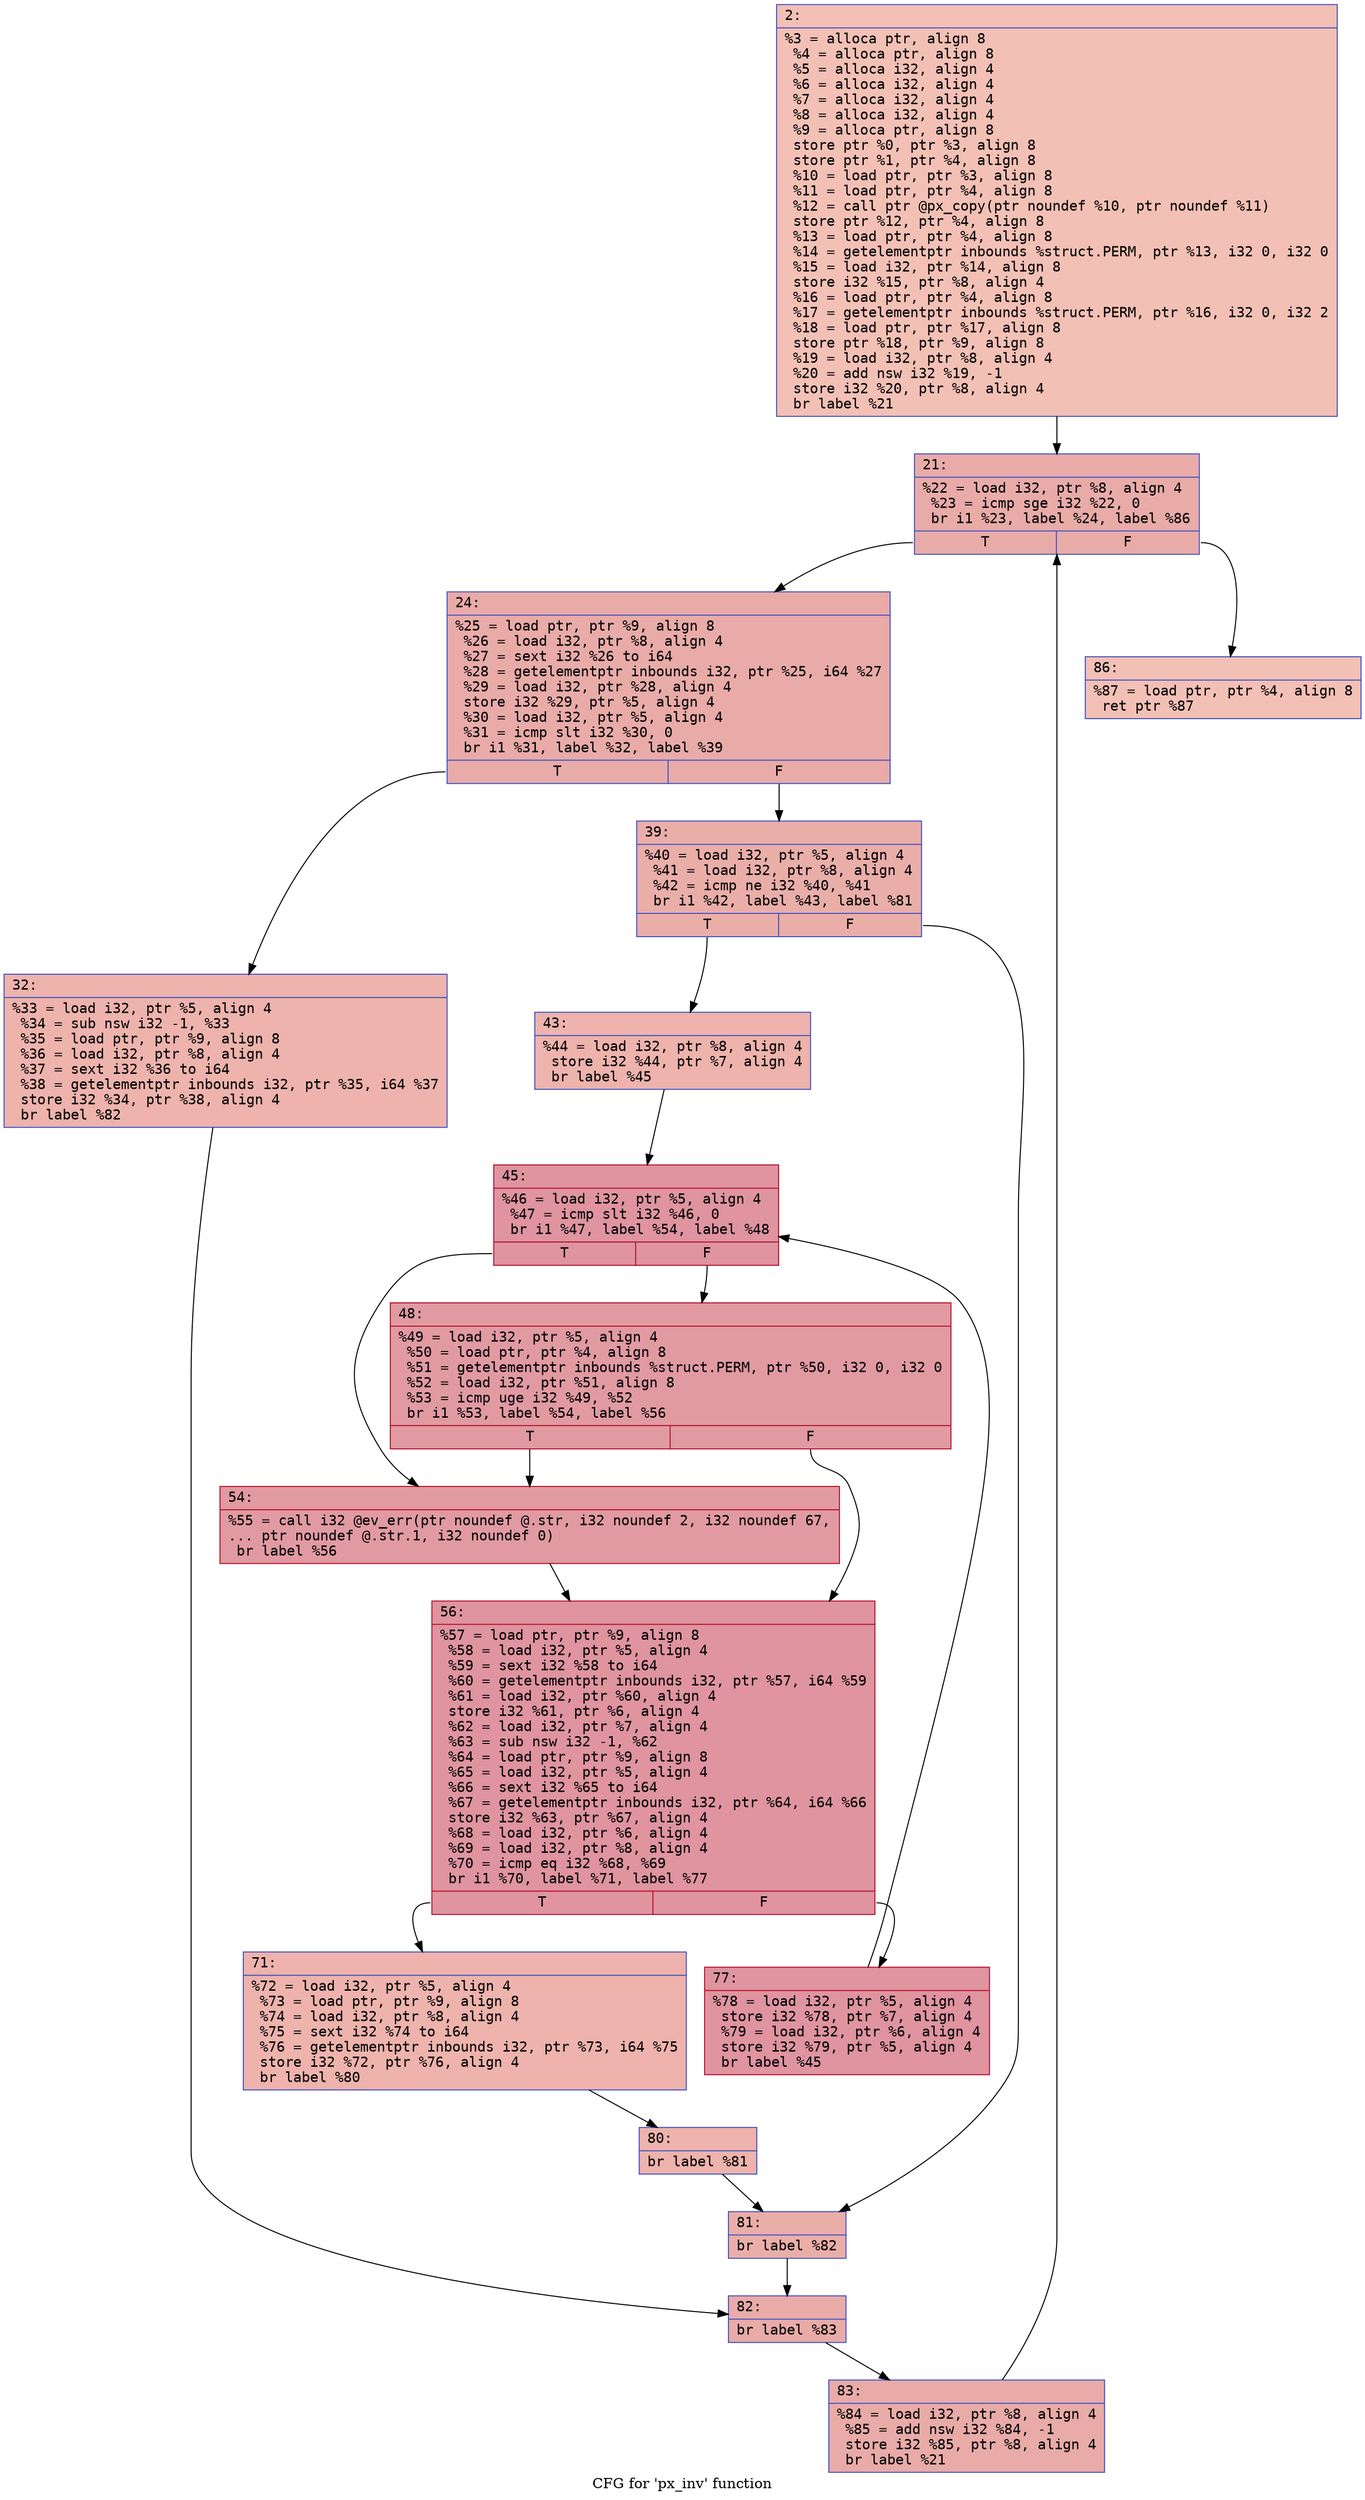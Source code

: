 digraph "CFG for 'px_inv' function" {
	label="CFG for 'px_inv' function";

	Node0x6000018ce080 [shape=record,color="#3d50c3ff", style=filled, fillcolor="#e5705870" fontname="Courier",label="{2:\l|  %3 = alloca ptr, align 8\l  %4 = alloca ptr, align 8\l  %5 = alloca i32, align 4\l  %6 = alloca i32, align 4\l  %7 = alloca i32, align 4\l  %8 = alloca i32, align 4\l  %9 = alloca ptr, align 8\l  store ptr %0, ptr %3, align 8\l  store ptr %1, ptr %4, align 8\l  %10 = load ptr, ptr %3, align 8\l  %11 = load ptr, ptr %4, align 8\l  %12 = call ptr @px_copy(ptr noundef %10, ptr noundef %11)\l  store ptr %12, ptr %4, align 8\l  %13 = load ptr, ptr %4, align 8\l  %14 = getelementptr inbounds %struct.PERM, ptr %13, i32 0, i32 0\l  %15 = load i32, ptr %14, align 8\l  store i32 %15, ptr %8, align 4\l  %16 = load ptr, ptr %4, align 8\l  %17 = getelementptr inbounds %struct.PERM, ptr %16, i32 0, i32 2\l  %18 = load ptr, ptr %17, align 8\l  store ptr %18, ptr %9, align 8\l  %19 = load i32, ptr %8, align 4\l  %20 = add nsw i32 %19, -1\l  store i32 %20, ptr %8, align 4\l  br label %21\l}"];
	Node0x6000018ce080 -> Node0x6000018ce0d0[tooltip="2 -> 21\nProbability 100.00%" ];
	Node0x6000018ce0d0 [shape=record,color="#3d50c3ff", style=filled, fillcolor="#cc403a70" fontname="Courier",label="{21:\l|  %22 = load i32, ptr %8, align 4\l  %23 = icmp sge i32 %22, 0\l  br i1 %23, label %24, label %86\l|{<s0>T|<s1>F}}"];
	Node0x6000018ce0d0:s0 -> Node0x6000018ce120[tooltip="21 -> 24\nProbability 96.88%" ];
	Node0x6000018ce0d0:s1 -> Node0x6000018ce580[tooltip="21 -> 86\nProbability 3.12%" ];
	Node0x6000018ce120 [shape=record,color="#3d50c3ff", style=filled, fillcolor="#cc403a70" fontname="Courier",label="{24:\l|  %25 = load ptr, ptr %9, align 8\l  %26 = load i32, ptr %8, align 4\l  %27 = sext i32 %26 to i64\l  %28 = getelementptr inbounds i32, ptr %25, i64 %27\l  %29 = load i32, ptr %28, align 4\l  store i32 %29, ptr %5, align 4\l  %30 = load i32, ptr %5, align 4\l  %31 = icmp slt i32 %30, 0\l  br i1 %31, label %32, label %39\l|{<s0>T|<s1>F}}"];
	Node0x6000018ce120:s0 -> Node0x6000018ce170[tooltip="24 -> 32\nProbability 37.50%" ];
	Node0x6000018ce120:s1 -> Node0x6000018ce1c0[tooltip="24 -> 39\nProbability 62.50%" ];
	Node0x6000018ce170 [shape=record,color="#3d50c3ff", style=filled, fillcolor="#d6524470" fontname="Courier",label="{32:\l|  %33 = load i32, ptr %5, align 4\l  %34 = sub nsw i32 -1, %33\l  %35 = load ptr, ptr %9, align 8\l  %36 = load i32, ptr %8, align 4\l  %37 = sext i32 %36 to i64\l  %38 = getelementptr inbounds i32, ptr %35, i64 %37\l  store i32 %34, ptr %38, align 4\l  br label %82\l}"];
	Node0x6000018ce170 -> Node0x6000018ce4e0[tooltip="32 -> 82\nProbability 100.00%" ];
	Node0x6000018ce1c0 [shape=record,color="#3d50c3ff", style=filled, fillcolor="#d0473d70" fontname="Courier",label="{39:\l|  %40 = load i32, ptr %5, align 4\l  %41 = load i32, ptr %8, align 4\l  %42 = icmp ne i32 %40, %41\l  br i1 %42, label %43, label %81\l|{<s0>T|<s1>F}}"];
	Node0x6000018ce1c0:s0 -> Node0x6000018ce210[tooltip="39 -> 43\nProbability 50.00%" ];
	Node0x6000018ce1c0:s1 -> Node0x6000018ce490[tooltip="39 -> 81\nProbability 50.00%" ];
	Node0x6000018ce210 [shape=record,color="#3d50c3ff", style=filled, fillcolor="#d6524470" fontname="Courier",label="{43:\l|  %44 = load i32, ptr %8, align 4\l  store i32 %44, ptr %7, align 4\l  br label %45\l}"];
	Node0x6000018ce210 -> Node0x6000018ce260[tooltip="43 -> 45\nProbability 100.00%" ];
	Node0x6000018ce260 [shape=record,color="#b70d28ff", style=filled, fillcolor="#b70d2870" fontname="Courier",label="{45:\l|  %46 = load i32, ptr %5, align 4\l  %47 = icmp slt i32 %46, 0\l  br i1 %47, label %54, label %48\l|{<s0>T|<s1>F}}"];
	Node0x6000018ce260:s0 -> Node0x6000018ce300[tooltip="45 -> 54\nProbability 37.50%" ];
	Node0x6000018ce260:s1 -> Node0x6000018ce2b0[tooltip="45 -> 48\nProbability 62.50%" ];
	Node0x6000018ce2b0 [shape=record,color="#b70d28ff", style=filled, fillcolor="#bb1b2c70" fontname="Courier",label="{48:\l|  %49 = load i32, ptr %5, align 4\l  %50 = load ptr, ptr %4, align 8\l  %51 = getelementptr inbounds %struct.PERM, ptr %50, i32 0, i32 0\l  %52 = load i32, ptr %51, align 8\l  %53 = icmp uge i32 %49, %52\l  br i1 %53, label %54, label %56\l|{<s0>T|<s1>F}}"];
	Node0x6000018ce2b0:s0 -> Node0x6000018ce300[tooltip="48 -> 54\nProbability 50.00%" ];
	Node0x6000018ce2b0:s1 -> Node0x6000018ce350[tooltip="48 -> 56\nProbability 50.00%" ];
	Node0x6000018ce300 [shape=record,color="#b70d28ff", style=filled, fillcolor="#bb1b2c70" fontname="Courier",label="{54:\l|  %55 = call i32 @ev_err(ptr noundef @.str, i32 noundef 2, i32 noundef 67,\l... ptr noundef @.str.1, i32 noundef 0)\l  br label %56\l}"];
	Node0x6000018ce300 -> Node0x6000018ce350[tooltip="54 -> 56\nProbability 100.00%" ];
	Node0x6000018ce350 [shape=record,color="#b70d28ff", style=filled, fillcolor="#b70d2870" fontname="Courier",label="{56:\l|  %57 = load ptr, ptr %9, align 8\l  %58 = load i32, ptr %5, align 4\l  %59 = sext i32 %58 to i64\l  %60 = getelementptr inbounds i32, ptr %57, i64 %59\l  %61 = load i32, ptr %60, align 4\l  store i32 %61, ptr %6, align 4\l  %62 = load i32, ptr %7, align 4\l  %63 = sub nsw i32 -1, %62\l  %64 = load ptr, ptr %9, align 8\l  %65 = load i32, ptr %5, align 4\l  %66 = sext i32 %65 to i64\l  %67 = getelementptr inbounds i32, ptr %64, i64 %66\l  store i32 %63, ptr %67, align 4\l  %68 = load i32, ptr %6, align 4\l  %69 = load i32, ptr %8, align 4\l  %70 = icmp eq i32 %68, %69\l  br i1 %70, label %71, label %77\l|{<s0>T|<s1>F}}"];
	Node0x6000018ce350:s0 -> Node0x6000018ce3a0[tooltip="56 -> 71\nProbability 3.12%" ];
	Node0x6000018ce350:s1 -> Node0x6000018ce3f0[tooltip="56 -> 77\nProbability 96.88%" ];
	Node0x6000018ce3a0 [shape=record,color="#3d50c3ff", style=filled, fillcolor="#d6524470" fontname="Courier",label="{71:\l|  %72 = load i32, ptr %5, align 4\l  %73 = load ptr, ptr %9, align 8\l  %74 = load i32, ptr %8, align 4\l  %75 = sext i32 %74 to i64\l  %76 = getelementptr inbounds i32, ptr %73, i64 %75\l  store i32 %72, ptr %76, align 4\l  br label %80\l}"];
	Node0x6000018ce3a0 -> Node0x6000018ce440[tooltip="71 -> 80\nProbability 100.00%" ];
	Node0x6000018ce3f0 [shape=record,color="#b70d28ff", style=filled, fillcolor="#b70d2870" fontname="Courier",label="{77:\l|  %78 = load i32, ptr %5, align 4\l  store i32 %78, ptr %7, align 4\l  %79 = load i32, ptr %6, align 4\l  store i32 %79, ptr %5, align 4\l  br label %45\l}"];
	Node0x6000018ce3f0 -> Node0x6000018ce260[tooltip="77 -> 45\nProbability 100.00%" ];
	Node0x6000018ce440 [shape=record,color="#3d50c3ff", style=filled, fillcolor="#d6524470" fontname="Courier",label="{80:\l|  br label %81\l}"];
	Node0x6000018ce440 -> Node0x6000018ce490[tooltip="80 -> 81\nProbability 100.00%" ];
	Node0x6000018ce490 [shape=record,color="#3d50c3ff", style=filled, fillcolor="#d0473d70" fontname="Courier",label="{81:\l|  br label %82\l}"];
	Node0x6000018ce490 -> Node0x6000018ce4e0[tooltip="81 -> 82\nProbability 100.00%" ];
	Node0x6000018ce4e0 [shape=record,color="#3d50c3ff", style=filled, fillcolor="#cc403a70" fontname="Courier",label="{82:\l|  br label %83\l}"];
	Node0x6000018ce4e0 -> Node0x6000018ce530[tooltip="82 -> 83\nProbability 100.00%" ];
	Node0x6000018ce530 [shape=record,color="#3d50c3ff", style=filled, fillcolor="#cc403a70" fontname="Courier",label="{83:\l|  %84 = load i32, ptr %8, align 4\l  %85 = add nsw i32 %84, -1\l  store i32 %85, ptr %8, align 4\l  br label %21\l}"];
	Node0x6000018ce530 -> Node0x6000018ce0d0[tooltip="83 -> 21\nProbability 100.00%" ];
	Node0x6000018ce580 [shape=record,color="#3d50c3ff", style=filled, fillcolor="#e5705870" fontname="Courier",label="{86:\l|  %87 = load ptr, ptr %4, align 8\l  ret ptr %87\l}"];
}
